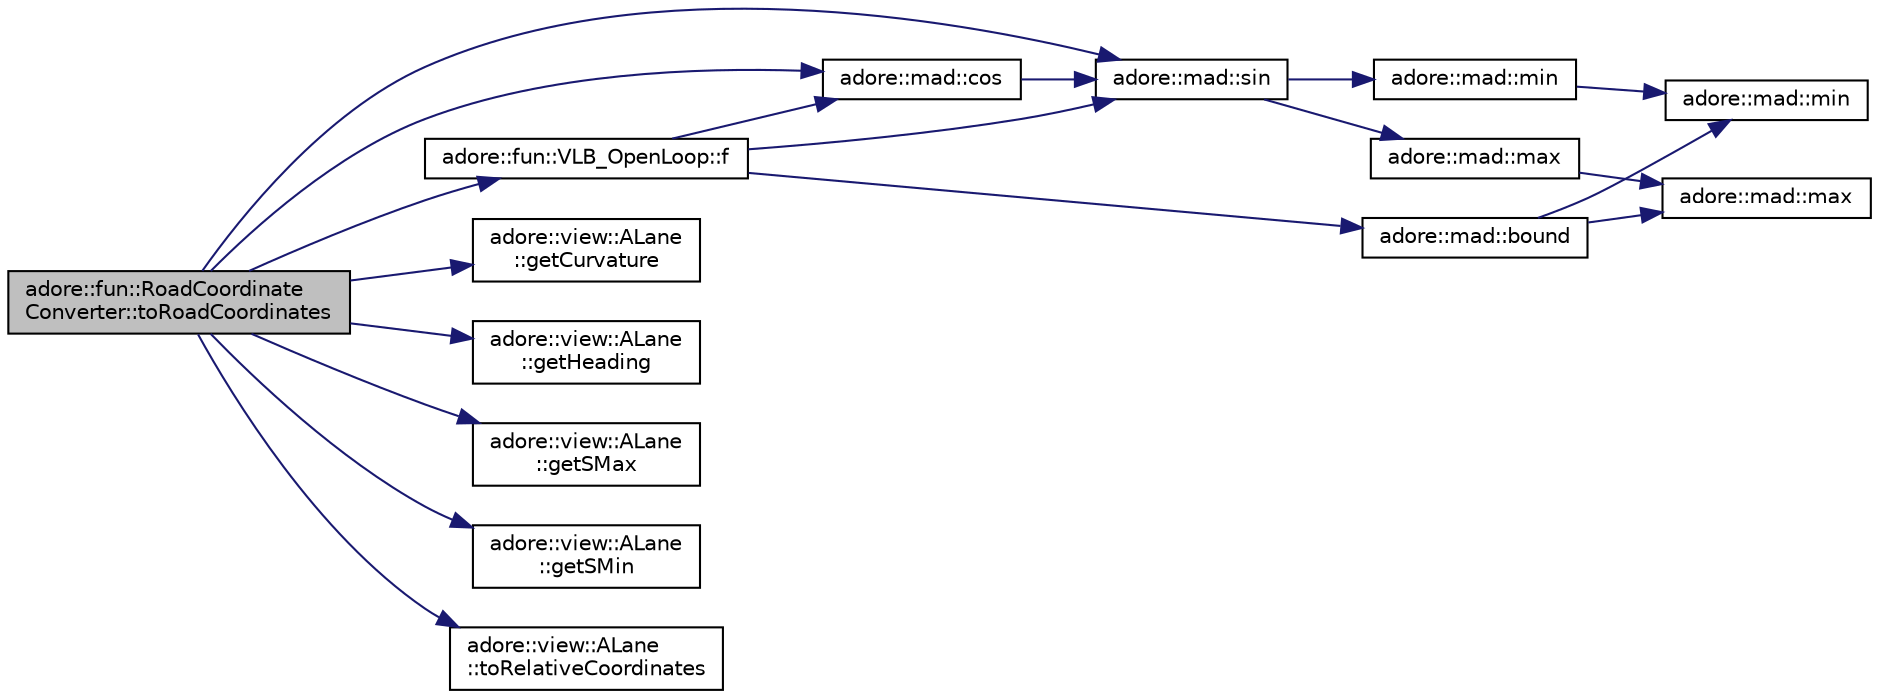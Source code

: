 digraph "adore::fun::RoadCoordinateConverter::toRoadCoordinates"
{
 // LATEX_PDF_SIZE
  edge [fontname="Helvetica",fontsize="10",labelfontname="Helvetica",labelfontsize="10"];
  node [fontname="Helvetica",fontsize="10",shape=record];
  rankdir="LR";
  Node1 [label="adore::fun::RoadCoordinate\lConverter::toRoadCoordinates",height=0.2,width=0.4,color="black", fillcolor="grey75", style="filled", fontcolor="black",tooltip=" "];
  Node1 -> Node2 [color="midnightblue",fontsize="10",style="solid",fontname="Helvetica"];
  Node2 [label="adore::mad::cos",height=0.2,width=0.4,color="black", fillcolor="white", style="filled",URL="$namespaceadore_1_1mad.html#a70b9fe3efbb34c0f9621147e3456bfa8",tooltip=" "];
  Node2 -> Node3 [color="midnightblue",fontsize="10",style="solid",fontname="Helvetica"];
  Node3 [label="adore::mad::sin",height=0.2,width=0.4,color="black", fillcolor="white", style="filled",URL="$namespaceadore_1_1mad.html#acec540f9bf9b6eb0e027d332d3fe5577",tooltip=" "];
  Node3 -> Node4 [color="midnightblue",fontsize="10",style="solid",fontname="Helvetica"];
  Node4 [label="adore::mad::max",height=0.2,width=0.4,color="black", fillcolor="white", style="filled",URL="$namespaceadore_1_1mad.html#adea062854ef0b105a3fdca8cf2aca945",tooltip=" "];
  Node4 -> Node5 [color="midnightblue",fontsize="10",style="solid",fontname="Helvetica"];
  Node5 [label="adore::mad::max",height=0.2,width=0.4,color="black", fillcolor="white", style="filled",URL="$namespaceadore_1_1mad.html#a618a8842fed7b9375957b1e393c58492",tooltip=" "];
  Node3 -> Node6 [color="midnightblue",fontsize="10",style="solid",fontname="Helvetica"];
  Node6 [label="adore::mad::min",height=0.2,width=0.4,color="black", fillcolor="white", style="filled",URL="$namespaceadore_1_1mad.html#ab58ecb752f9bbfe27832e0a2c0e22c2b",tooltip=" "];
  Node6 -> Node7 [color="midnightblue",fontsize="10",style="solid",fontname="Helvetica"];
  Node7 [label="adore::mad::min",height=0.2,width=0.4,color="black", fillcolor="white", style="filled",URL="$namespaceadore_1_1mad.html#ac61b79c007d1859f93a10c04272095a1",tooltip=" "];
  Node1 -> Node8 [color="midnightblue",fontsize="10",style="solid",fontname="Helvetica"];
  Node8 [label="adore::fun::VLB_OpenLoop::f",height=0.2,width=0.4,color="black", fillcolor="white", style="filled",URL="$classadore_1_1fun_1_1VLB__OpenLoop.html#a4cabed52bbea40a691433e5cad0891ae",tooltip=" "];
  Node8 -> Node9 [color="midnightblue",fontsize="10",style="solid",fontname="Helvetica"];
  Node9 [label="adore::mad::bound",height=0.2,width=0.4,color="black", fillcolor="white", style="filled",URL="$namespaceadore_1_1mad.html#a927f4883d4edcec4dcfd9bb1f09d4f62",tooltip=" "];
  Node9 -> Node5 [color="midnightblue",fontsize="10",style="solid",fontname="Helvetica"];
  Node9 -> Node7 [color="midnightblue",fontsize="10",style="solid",fontname="Helvetica"];
  Node8 -> Node2 [color="midnightblue",fontsize="10",style="solid",fontname="Helvetica"];
  Node8 -> Node3 [color="midnightblue",fontsize="10",style="solid",fontname="Helvetica"];
  Node1 -> Node10 [color="midnightblue",fontsize="10",style="solid",fontname="Helvetica"];
  Node10 [label="adore::view::ALane\l::getCurvature",height=0.2,width=0.4,color="black", fillcolor="white", style="filled",URL="$classadore_1_1view_1_1ALane.html#ad5963a8f522ef6f0525f8a08b8b09968",tooltip=" "];
  Node1 -> Node11 [color="midnightblue",fontsize="10",style="solid",fontname="Helvetica"];
  Node11 [label="adore::view::ALane\l::getHeading",height=0.2,width=0.4,color="black", fillcolor="white", style="filled",URL="$classadore_1_1view_1_1ALane.html#ae633a0321ddfbc46bc041d5f1378077d",tooltip=" "];
  Node1 -> Node12 [color="midnightblue",fontsize="10",style="solid",fontname="Helvetica"];
  Node12 [label="adore::view::ALane\l::getSMax",height=0.2,width=0.4,color="black", fillcolor="white", style="filled",URL="$classadore_1_1view_1_1ALane.html#a344a89f8d9d469bb914937290c6e8665",tooltip=" "];
  Node1 -> Node13 [color="midnightblue",fontsize="10",style="solid",fontname="Helvetica"];
  Node13 [label="adore::view::ALane\l::getSMin",height=0.2,width=0.4,color="black", fillcolor="white", style="filled",URL="$classadore_1_1view_1_1ALane.html#a2a7860f87dfe69232353832299995461",tooltip=" "];
  Node1 -> Node3 [color="midnightblue",fontsize="10",style="solid",fontname="Helvetica"];
  Node1 -> Node14 [color="midnightblue",fontsize="10",style="solid",fontname="Helvetica"];
  Node14 [label="adore::view::ALane\l::toRelativeCoordinates",height=0.2,width=0.4,color="black", fillcolor="white", style="filled",URL="$classadore_1_1view_1_1ALane.html#a1b5c56e477e4aee683a785f782628b33",tooltip=" "];
}
